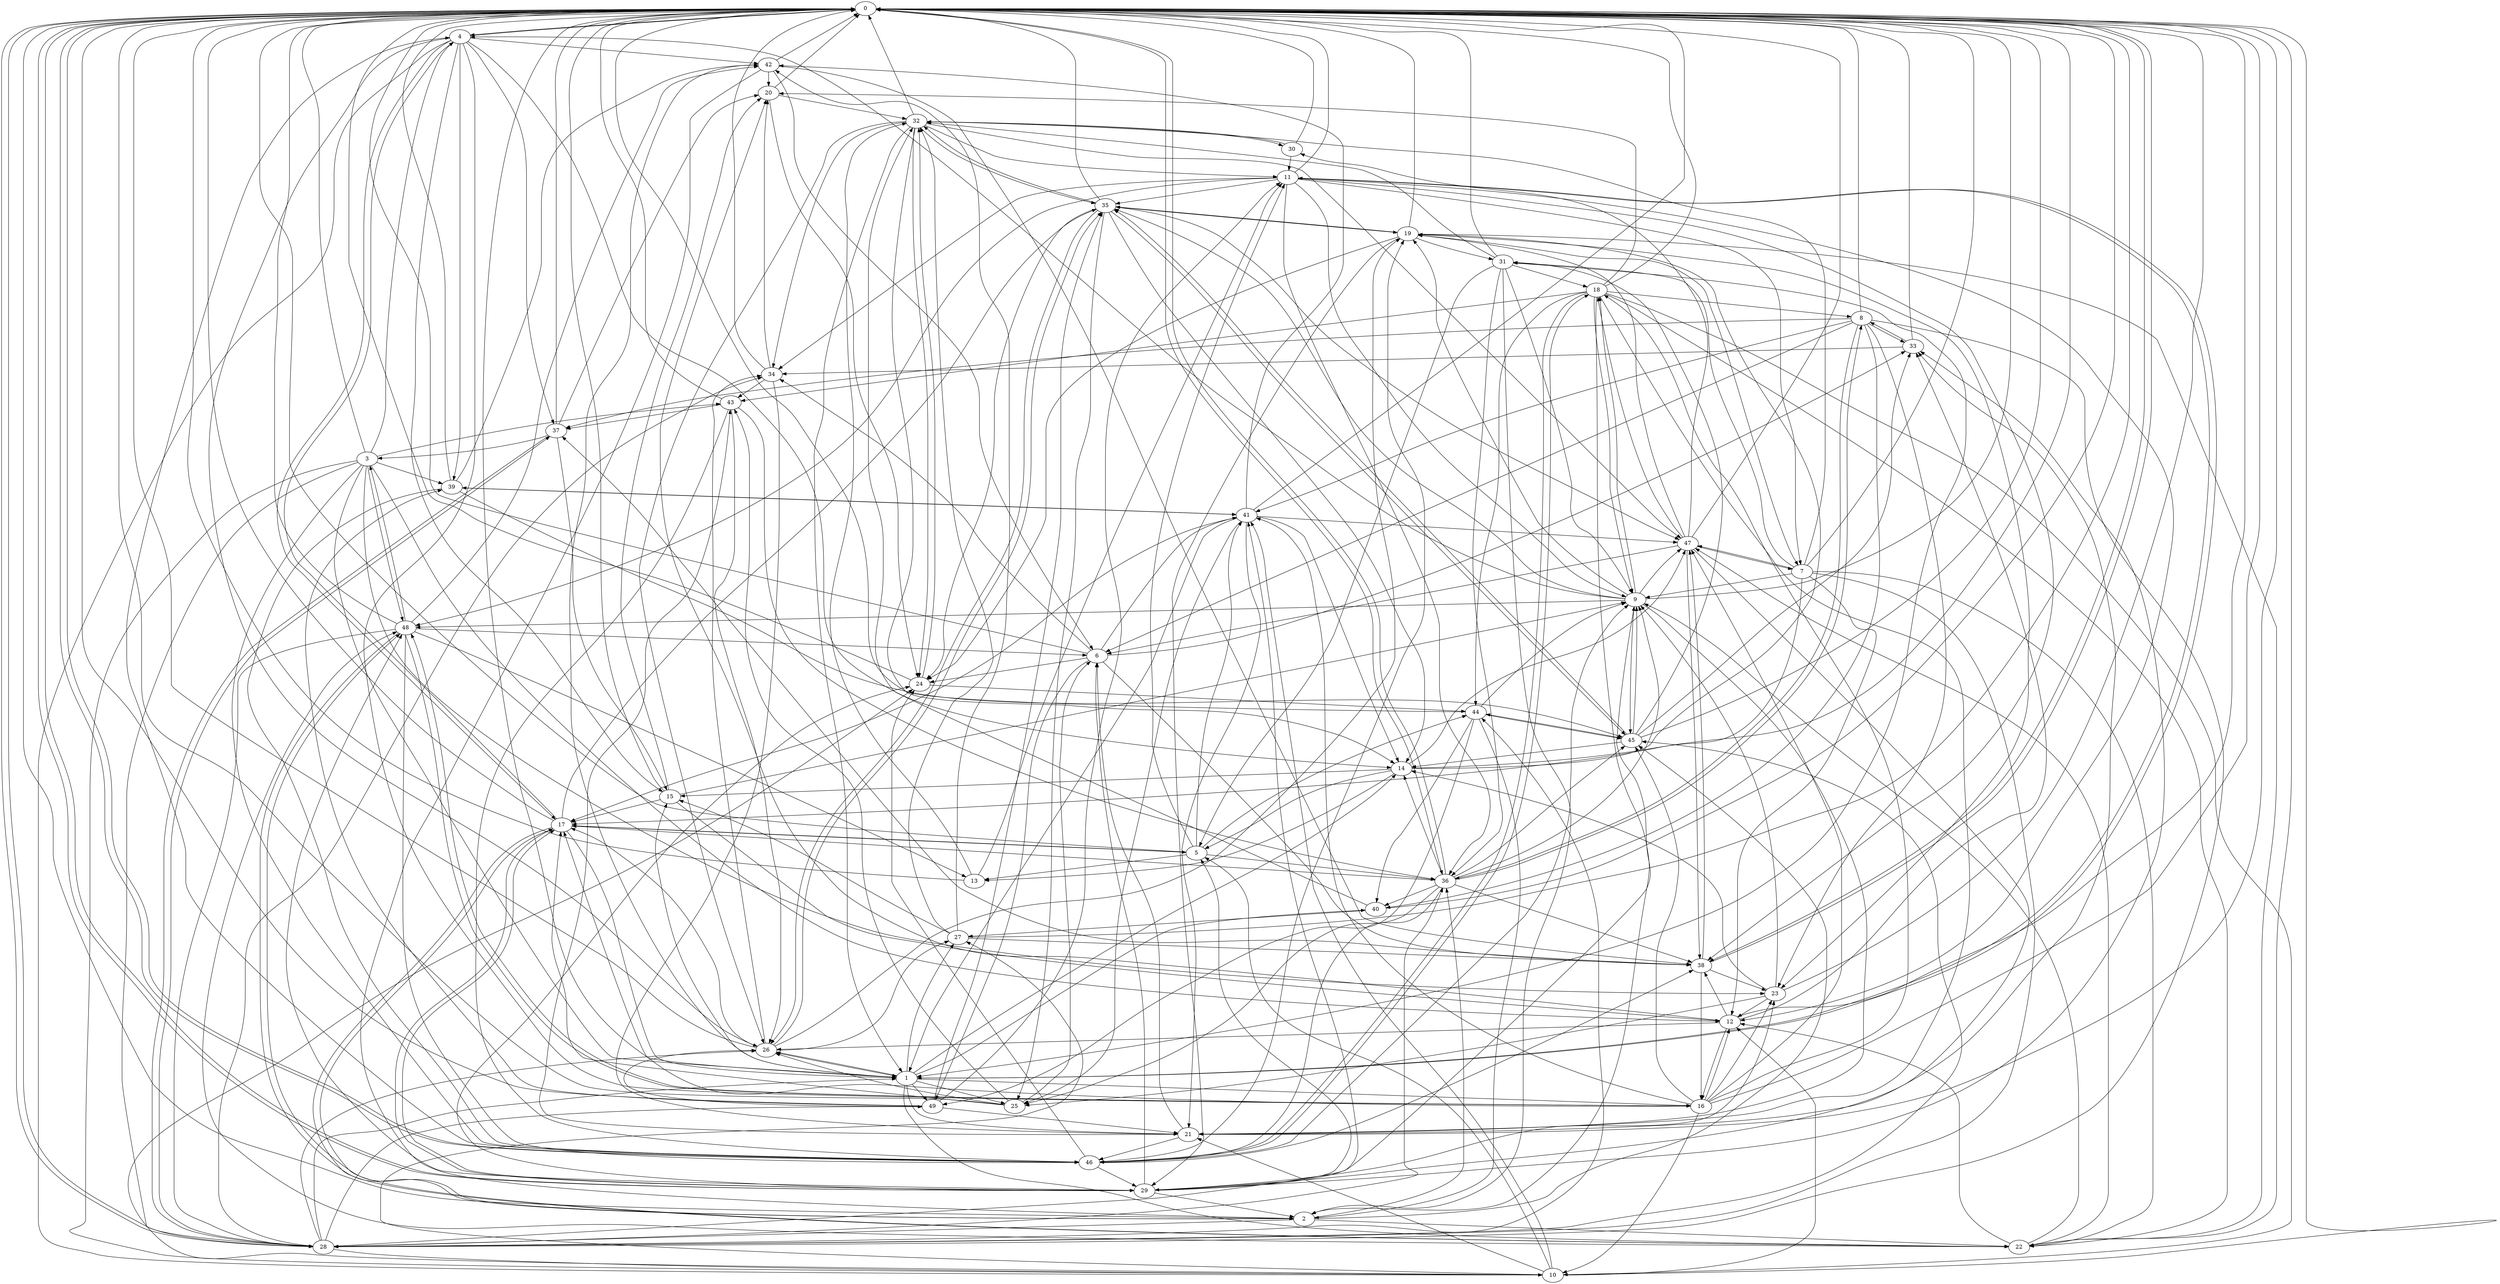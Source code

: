 strict digraph "" {
	0	 [component_delay=3];
	4	 [component_delay=3];
	0 -> 4	 [wire_delay=1];
	28	 [component_delay=3];
	0 -> 28	 [wire_delay=1];
	29	 [component_delay=3];
	0 -> 29	 [wire_delay=1];
	36	 [component_delay=3];
	0 -> 36	 [wire_delay=1];
	38	 [component_delay=3];
	0 -> 38	 [wire_delay=1];
	46	 [component_delay=3];
	0 -> 46	 [wire_delay=1];
	1	 [component_delay=3];
	1 -> 0	 [wire_delay=1];
	11	 [component_delay=3];
	1 -> 11	 [wire_delay=1];
	14	 [component_delay=3];
	1 -> 14	 [wire_delay=1];
	15	 [component_delay=3];
	1 -> 15	 [wire_delay=1];
	16	 [component_delay=3];
	1 -> 16	 [wire_delay=1];
	21	 [component_delay=3];
	1 -> 21	 [wire_delay=1];
	22	 [component_delay=3];
	1 -> 22	 [wire_delay=1];
	25	 [component_delay=3];
	1 -> 25	 [wire_delay=1];
	26	 [component_delay=3];
	1 -> 26	 [wire_delay=1];
	27	 [component_delay=3];
	1 -> 27	 [wire_delay=1];
	40	 [component_delay=3];
	1 -> 40	 [wire_delay=1];
	49	 [component_delay=3];
	1 -> 49	 [wire_delay=1];
	2	 [component_delay=3];
	2 -> 0	 [wire_delay=1];
	2 -> 22	 [wire_delay=1];
	2 -> 28	 [wire_delay=1];
	2 -> 36	 [wire_delay=1];
	45	 [component_delay=3];
	2 -> 45	 [wire_delay=1];
	48	 [component_delay=3];
	2 -> 48	 [wire_delay=1];
	3	 [component_delay=3];
	3 -> 0	 [wire_delay=1];
	3 -> 1	 [wire_delay=1];
	3 -> 4	 [wire_delay=1];
	10	 [component_delay=3];
	3 -> 10	 [wire_delay=1];
	12	 [component_delay=3];
	3 -> 12	 [wire_delay=1];
	23	 [component_delay=3];
	3 -> 23	 [wire_delay=1];
	3 -> 28	 [wire_delay=1];
	39	 [component_delay=3];
	3 -> 39	 [wire_delay=1];
	43	 [component_delay=3];
	3 -> 43	 [wire_delay=1];
	3 -> 46	 [wire_delay=1];
	3 -> 48	 [wire_delay=1];
	4 -> 0	 [wire_delay=1];
	4 -> 10	 [wire_delay=1];
	4 -> 14	 [wire_delay=1];
	4 -> 15	 [wire_delay=1];
	4 -> 16	 [wire_delay=1];
	17	 [component_delay=3];
	4 -> 17	 [wire_delay=1];
	4 -> 26	 [wire_delay=1];
	37	 [component_delay=3];
	4 -> 37	 [wire_delay=1];
	4 -> 39	 [wire_delay=1];
	42	 [component_delay=3];
	4 -> 42	 [wire_delay=1];
	5	 [component_delay=3];
	5 -> 0	 [wire_delay=1];
	5 -> 11	 [wire_delay=1];
	13	 [component_delay=3];
	5 -> 13	 [wire_delay=1];
	5 -> 17	 [wire_delay=1];
	5 -> 36	 [wire_delay=1];
	41	 [component_delay=3];
	5 -> 41	 [wire_delay=1];
	44	 [component_delay=3];
	5 -> 44	 [wire_delay=1];
	6	 [component_delay=3];
	6 -> 0	 [wire_delay=1];
	24	 [component_delay=3];
	6 -> 24	 [wire_delay=1];
	33	 [component_delay=3];
	6 -> 33	 [wire_delay=1];
	34	 [component_delay=3];
	6 -> 34	 [wire_delay=1];
	6 -> 38	 [wire_delay=1];
	6 -> 41	 [wire_delay=1];
	6 -> 49	 [wire_delay=1];
	7	 [component_delay=3];
	7 -> 0	 [wire_delay=1];
	9	 [component_delay=3];
	7 -> 9	 [wire_delay=1];
	7 -> 12	 [wire_delay=1];
	7 -> 17	 [wire_delay=1];
	7 -> 22	 [wire_delay=1];
	7 -> 28	 [wire_delay=1];
	31	 [component_delay=3];
	7 -> 31	 [wire_delay=1];
	32	 [component_delay=3];
	7 -> 32	 [wire_delay=1];
	47	 [component_delay=3];
	7 -> 47	 [wire_delay=1];
	8	 [component_delay=3];
	8 -> 0	 [wire_delay=1];
	8 -> 6	 [wire_delay=1];
	8 -> 23	 [wire_delay=1];
	8 -> 28	 [wire_delay=1];
	8 -> 33	 [wire_delay=1];
	8 -> 36	 [wire_delay=1];
	8 -> 37	 [wire_delay=1];
	8 -> 40	 [wire_delay=1];
	8 -> 41	 [wire_delay=1];
	9 -> 0	 [wire_delay=1];
	9 -> 4	 [wire_delay=1];
	18	 [component_delay=3];
	9 -> 18	 [wire_delay=1];
	19	 [component_delay=3];
	9 -> 19	 [wire_delay=1];
	9 -> 21	 [wire_delay=1];
	35	 [component_delay=3];
	9 -> 35	 [wire_delay=1];
	9 -> 45	 [wire_delay=1];
	9 -> 47	 [wire_delay=1];
	9 -> 48	 [wire_delay=1];
	10 -> 0	 [wire_delay=1];
	10 -> 5	 [wire_delay=1];
	10 -> 12	 [wire_delay=1];
	10 -> 21	 [wire_delay=1];
	10 -> 24	 [wire_delay=1];
	10 -> 27	 [wire_delay=1];
	10 -> 41	 [wire_delay=1];
	11 -> 0	 [wire_delay=1];
	11 -> 1	 [wire_delay=1];
	11 -> 7	 [wire_delay=1];
	11 -> 9	 [wire_delay=1];
	11 -> 12	 [wire_delay=1];
	11 -> 34	 [wire_delay=1];
	11 -> 35	 [wire_delay=1];
	11 -> 36	 [wire_delay=1];
	11 -> 38	 [wire_delay=1];
	11 -> 48	 [wire_delay=1];
	12 -> 0	 [wire_delay=1];
	12 -> 16	 [wire_delay=1];
	20	 [component_delay=3];
	12 -> 20	 [wire_delay=1];
	12 -> 26	 [wire_delay=1];
	12 -> 33	 [wire_delay=1];
	12 -> 38	 [wire_delay=1];
	13 -> 0	 [wire_delay=1];
	13 -> 11	 [wire_delay=1];
	13 -> 32	 [wire_delay=1];
	14 -> 0	 [wire_delay=1];
	14 -> 5	 [wire_delay=1];
	14 -> 13	 [wire_delay=1];
	14 -> 15	 [wire_delay=1];
	14 -> 19	 [wire_delay=1];
	14 -> 47	 [wire_delay=1];
	15 -> 0	 [wire_delay=1];
	15 -> 9	 [wire_delay=1];
	15 -> 12	 [wire_delay=1];
	15 -> 17	 [wire_delay=1];
	15 -> 20	 [wire_delay=1];
	16 -> 0	 [wire_delay=1];
	16 -> 10	 [wire_delay=1];
	16 -> 12	 [wire_delay=1];
	16 -> 17	 [wire_delay=1];
	16 -> 18	 [wire_delay=1];
	16 -> 23	 [wire_delay=1];
	16 -> 41	 [wire_delay=1];
	16 -> 45	 [wire_delay=1];
	16 -> 47	 [wire_delay=1];
	16 -> 48	 [wire_delay=1];
	17 -> 0	 [wire_delay=1];
	17 -> 1	 [wire_delay=1];
	17 -> 4	 [wire_delay=1];
	17 -> 5	 [wire_delay=1];
	17 -> 22	 [wire_delay=1];
	17 -> 29	 [wire_delay=1];
	17 -> 35	 [wire_delay=1];
	18 -> 0	 [wire_delay=1];
	18 -> 2	 [wire_delay=1];
	18 -> 8	 [wire_delay=1];
	18 -> 9	 [wire_delay=1];
	18 -> 10	 [wire_delay=1];
	18 -> 20	 [wire_delay=1];
	18 -> 21	 [wire_delay=1];
	18 -> 22	 [wire_delay=1];
	18 -> 43	 [wire_delay=1];
	18 -> 44	 [wire_delay=1];
	18 -> 46	 [wire_delay=1];
	19 -> 0	 [wire_delay=1];
	19 -> 7	 [wire_delay=1];
	19 -> 22	 [wire_delay=1];
	19 -> 23	 [wire_delay=1];
	19 -> 24	 [wire_delay=1];
	19 -> 29	 [wire_delay=1];
	19 -> 31	 [wire_delay=1];
	19 -> 35	 [wire_delay=1];
	20 -> 0	 [wire_delay=1];
	20 -> 24	 [wire_delay=1];
	20 -> 32	 [wire_delay=1];
	21 -> 0	 [wire_delay=1];
	21 -> 6	 [wire_delay=1];
	21 -> 33	 [wire_delay=1];
	21 -> 43	 [wire_delay=1];
	21 -> 46	 [wire_delay=1];
	22 -> 0	 [wire_delay=1];
	22 -> 9	 [wire_delay=1];
	22 -> 12	 [wire_delay=1];
	22 -> 17	 [wire_delay=1];
	22 -> 47	 [wire_delay=1];
	22 -> 48	 [wire_delay=1];
	23 -> 0	 [wire_delay=1];
	23 -> 9	 [wire_delay=1];
	23 -> 12	 [wire_delay=1];
	23 -> 14	 [wire_delay=1];
	23 -> 25	 [wire_delay=1];
	24 -> 0	 [wire_delay=1];
	24 -> 32	 [wire_delay=1];
	24 -> 44	 [wire_delay=1];
	25 -> 0	 [wire_delay=1];
	25 -> 6	 [wire_delay=1];
	25 -> 17	 [wire_delay=1];
	25 -> 26	 [wire_delay=1];
	25 -> 43	 [wire_delay=1];
	26 -> 0	 [wire_delay=1];
	26 -> 1	 [wire_delay=1];
	26 -> 17	 [wire_delay=1];
	26 -> 19	 [wire_delay=1];
	26 -> 27	 [wire_delay=1];
	26 -> 34	 [wire_delay=1];
	26 -> 35	 [wire_delay=1];
	27 -> 0	 [wire_delay=1];
	27 -> 15	 [wire_delay=1];
	27 -> 32	 [wire_delay=1];
	27 -> 38	 [wire_delay=1];
	27 -> 42	 [wire_delay=1];
	28 -> 0	 [wire_delay=1];
	28 -> 1	 [wire_delay=1];
	28 -> 10	 [wire_delay=1];
	28 -> 26	 [wire_delay=1];
	28 -> 34	 [wire_delay=1];
	28 -> 36	 [wire_delay=1];
	28 -> 37	 [wire_delay=1];
	28 -> 41	 [wire_delay=1];
	28 -> 44	 [wire_delay=1];
	28 -> 45	 [wire_delay=1];
	28 -> 49	 [wire_delay=1];
	29 -> 0	 [wire_delay=1];
	29 -> 2	 [wire_delay=1];
	29 -> 5	 [wire_delay=1];
	29 -> 6	 [wire_delay=1];
	29 -> 9	 [wire_delay=1];
	29 -> 17	 [wire_delay=1];
	29 -> 23	 [wire_delay=1];
	29 -> 24	 [wire_delay=1];
	29 -> 33	 [wire_delay=1];
	29 -> 48	 [wire_delay=1];
	30	 [component_delay=3];
	30 -> 0	 [wire_delay=1];
	30 -> 11	 [wire_delay=1];
	30 -> 32	 [wire_delay=1];
	31 -> 0	 [wire_delay=1];
	31 -> 1	 [wire_delay=1];
	31 -> 2	 [wire_delay=1];
	31 -> 5	 [wire_delay=1];
	31 -> 9	 [wire_delay=1];
	31 -> 18	 [wire_delay=1];
	31 -> 32	 [wire_delay=1];
	31 -> 36	 [wire_delay=1];
	32 -> 0	 [wire_delay=1];
	32 -> 1	 [wire_delay=1];
	32 -> 11	 [wire_delay=1];
	32 -> 14	 [wire_delay=1];
	32 -> 24	 [wire_delay=1];
	32 -> 26	 [wire_delay=1];
	32 -> 30	 [wire_delay=1];
	32 -> 34	 [wire_delay=1];
	32 -> 35	 [wire_delay=1];
	32 -> 47	 [wire_delay=1];
	33 -> 0	 [wire_delay=1];
	33 -> 8	 [wire_delay=1];
	33 -> 34	 [wire_delay=1];
	34 -> 0	 [wire_delay=1];
	34 -> 20	 [wire_delay=1];
	34 -> 21	 [wire_delay=1];
	34 -> 43	 [wire_delay=1];
	35 -> 0	 [wire_delay=1];
	35 -> 14	 [wire_delay=1];
	35 -> 19	 [wire_delay=1];
	35 -> 24	 [wire_delay=1];
	35 -> 25	 [wire_delay=1];
	35 -> 26	 [wire_delay=1];
	35 -> 32	 [wire_delay=1];
	35 -> 45	 [wire_delay=1];
	35 -> 47	 [wire_delay=1];
	36 -> 0	 [wire_delay=1];
	36 -> 8	 [wire_delay=1];
	36 -> 9	 [wire_delay=1];
	36 -> 14	 [wire_delay=1];
	36 -> 17	 [wire_delay=1];
	36 -> 25	 [wire_delay=1];
	36 -> 38	 [wire_delay=1];
	36 -> 40	 [wire_delay=1];
	36 -> 45	 [wire_delay=1];
	36 -> 46	 [wire_delay=1];
	37 -> 0	 [wire_delay=1];
	37 -> 3	 [wire_delay=1];
	37 -> 15	 [wire_delay=1];
	37 -> 20	 [wire_delay=1];
	37 -> 28	 [wire_delay=1];
	38 -> 0	 [wire_delay=1];
	38 -> 16	 [wire_delay=1];
	38 -> 23	 [wire_delay=1];
	38 -> 37	 [wire_delay=1];
	38 -> 47	 [wire_delay=1];
	39 -> 0	 [wire_delay=1];
	39 -> 41	 [wire_delay=1];
	39 -> 42	 [wire_delay=1];
	39 -> 45	 [wire_delay=1];
	39 -> 46	 [wire_delay=1];
	40 -> 0	 [wire_delay=1];
	40 -> 27	 [wire_delay=1];
	40 -> 32	 [wire_delay=1];
	41 -> 0	 [wire_delay=1];
	41 -> 1	 [wire_delay=1];
	41 -> 14	 [wire_delay=1];
	41 -> 17	 [wire_delay=1];
	41 -> 21	 [wire_delay=1];
	41 -> 25	 [wire_delay=1];
	41 -> 39	 [wire_delay=1];
	41 -> 42	 [wire_delay=1];
	41 -> 47	 [wire_delay=1];
	42 -> 0	 [wire_delay=1];
	42 -> 1	 [wire_delay=1];
	42 -> 2	 [wire_delay=1];
	42 -> 6	 [wire_delay=1];
	42 -> 20	 [wire_delay=1];
	42 -> 38	 [wire_delay=1];
	43 -> 0	 [wire_delay=1];
	43 -> 26	 [wire_delay=1];
	43 -> 36	 [wire_delay=1];
	43 -> 37	 [wire_delay=1];
	43 -> 46	 [wire_delay=1];
	44 -> 0	 [wire_delay=1];
	44 -> 2	 [wire_delay=1];
	44 -> 9	 [wire_delay=1];
	44 -> 40	 [wire_delay=1];
	44 -> 45	 [wire_delay=1];
	44 -> 49	 [wire_delay=1];
	45 -> 0	 [wire_delay=1];
	45 -> 9	 [wire_delay=1];
	45 -> 14	 [wire_delay=1];
	45 -> 31	 [wire_delay=1];
	45 -> 33	 [wire_delay=1];
	45 -> 35	 [wire_delay=1];
	45 -> 44	 [wire_delay=1];
	46 -> 0	 [wire_delay=1];
	46 -> 4	 [wire_delay=1];
	46 -> 9	 [wire_delay=1];
	46 -> 18	 [wire_delay=1];
	46 -> 19	 [wire_delay=1];
	46 -> 24	 [wire_delay=1];
	46 -> 29	 [wire_delay=1];
	46 -> 38	 [wire_delay=1];
	47 -> 0	 [wire_delay=1];
	47 -> 6	 [wire_delay=1];
	47 -> 7	 [wire_delay=1];
	47 -> 18	 [wire_delay=1];
	47 -> 19	 [wire_delay=1];
	47 -> 29	 [wire_delay=1];
	47 -> 30	 [wire_delay=1];
	47 -> 38	 [wire_delay=1];
	48 -> 0	 [wire_delay=1];
	48 -> 2	 [wire_delay=1];
	48 -> 3	 [wire_delay=1];
	48 -> 6	 [wire_delay=1];
	48 -> 13	 [wire_delay=1];
	48 -> 16	 [wire_delay=1];
	48 -> 28	 [wire_delay=1];
	48 -> 42	 [wire_delay=1];
	48 -> 46	 [wire_delay=1];
	49 -> 0	 [wire_delay=1];
	49 -> 11	 [wire_delay=1];
	49 -> 21	 [wire_delay=1];
	49 -> 26	 [wire_delay=1];
	49 -> 35	 [wire_delay=1];
	49 -> 39	 [wire_delay=1];
}

